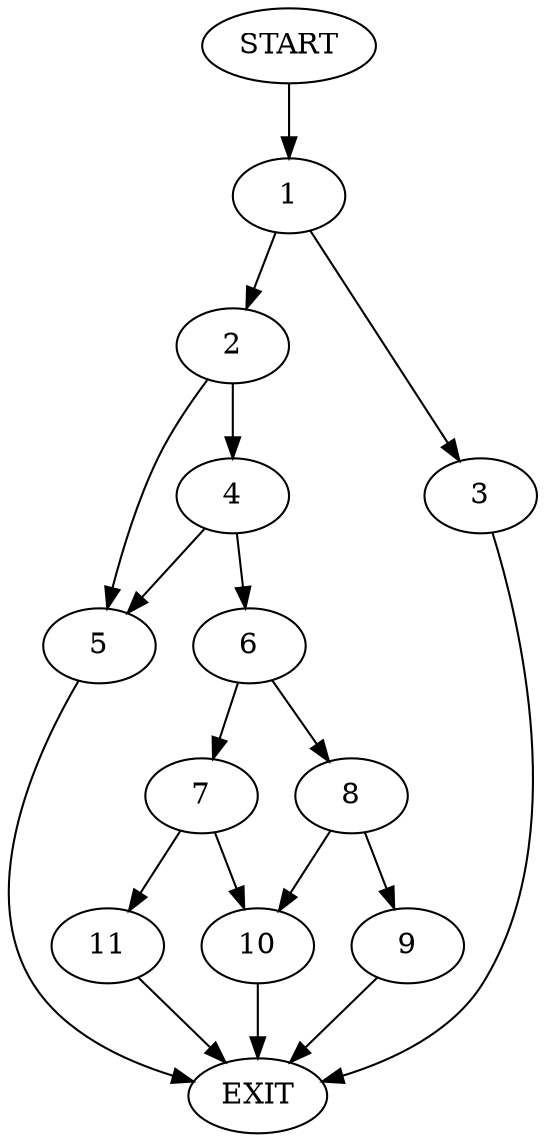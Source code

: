 digraph {
0 [label="START"]
12 [label="EXIT"]
0 -> 1
1 -> 2
1 -> 3
2 -> 4
2 -> 5
3 -> 12
4 -> 6
4 -> 5
5 -> 12
6 -> 7
6 -> 8
8 -> 9
8 -> 10
7 -> 10
7 -> 11
11 -> 12
10 -> 12
9 -> 12
}
